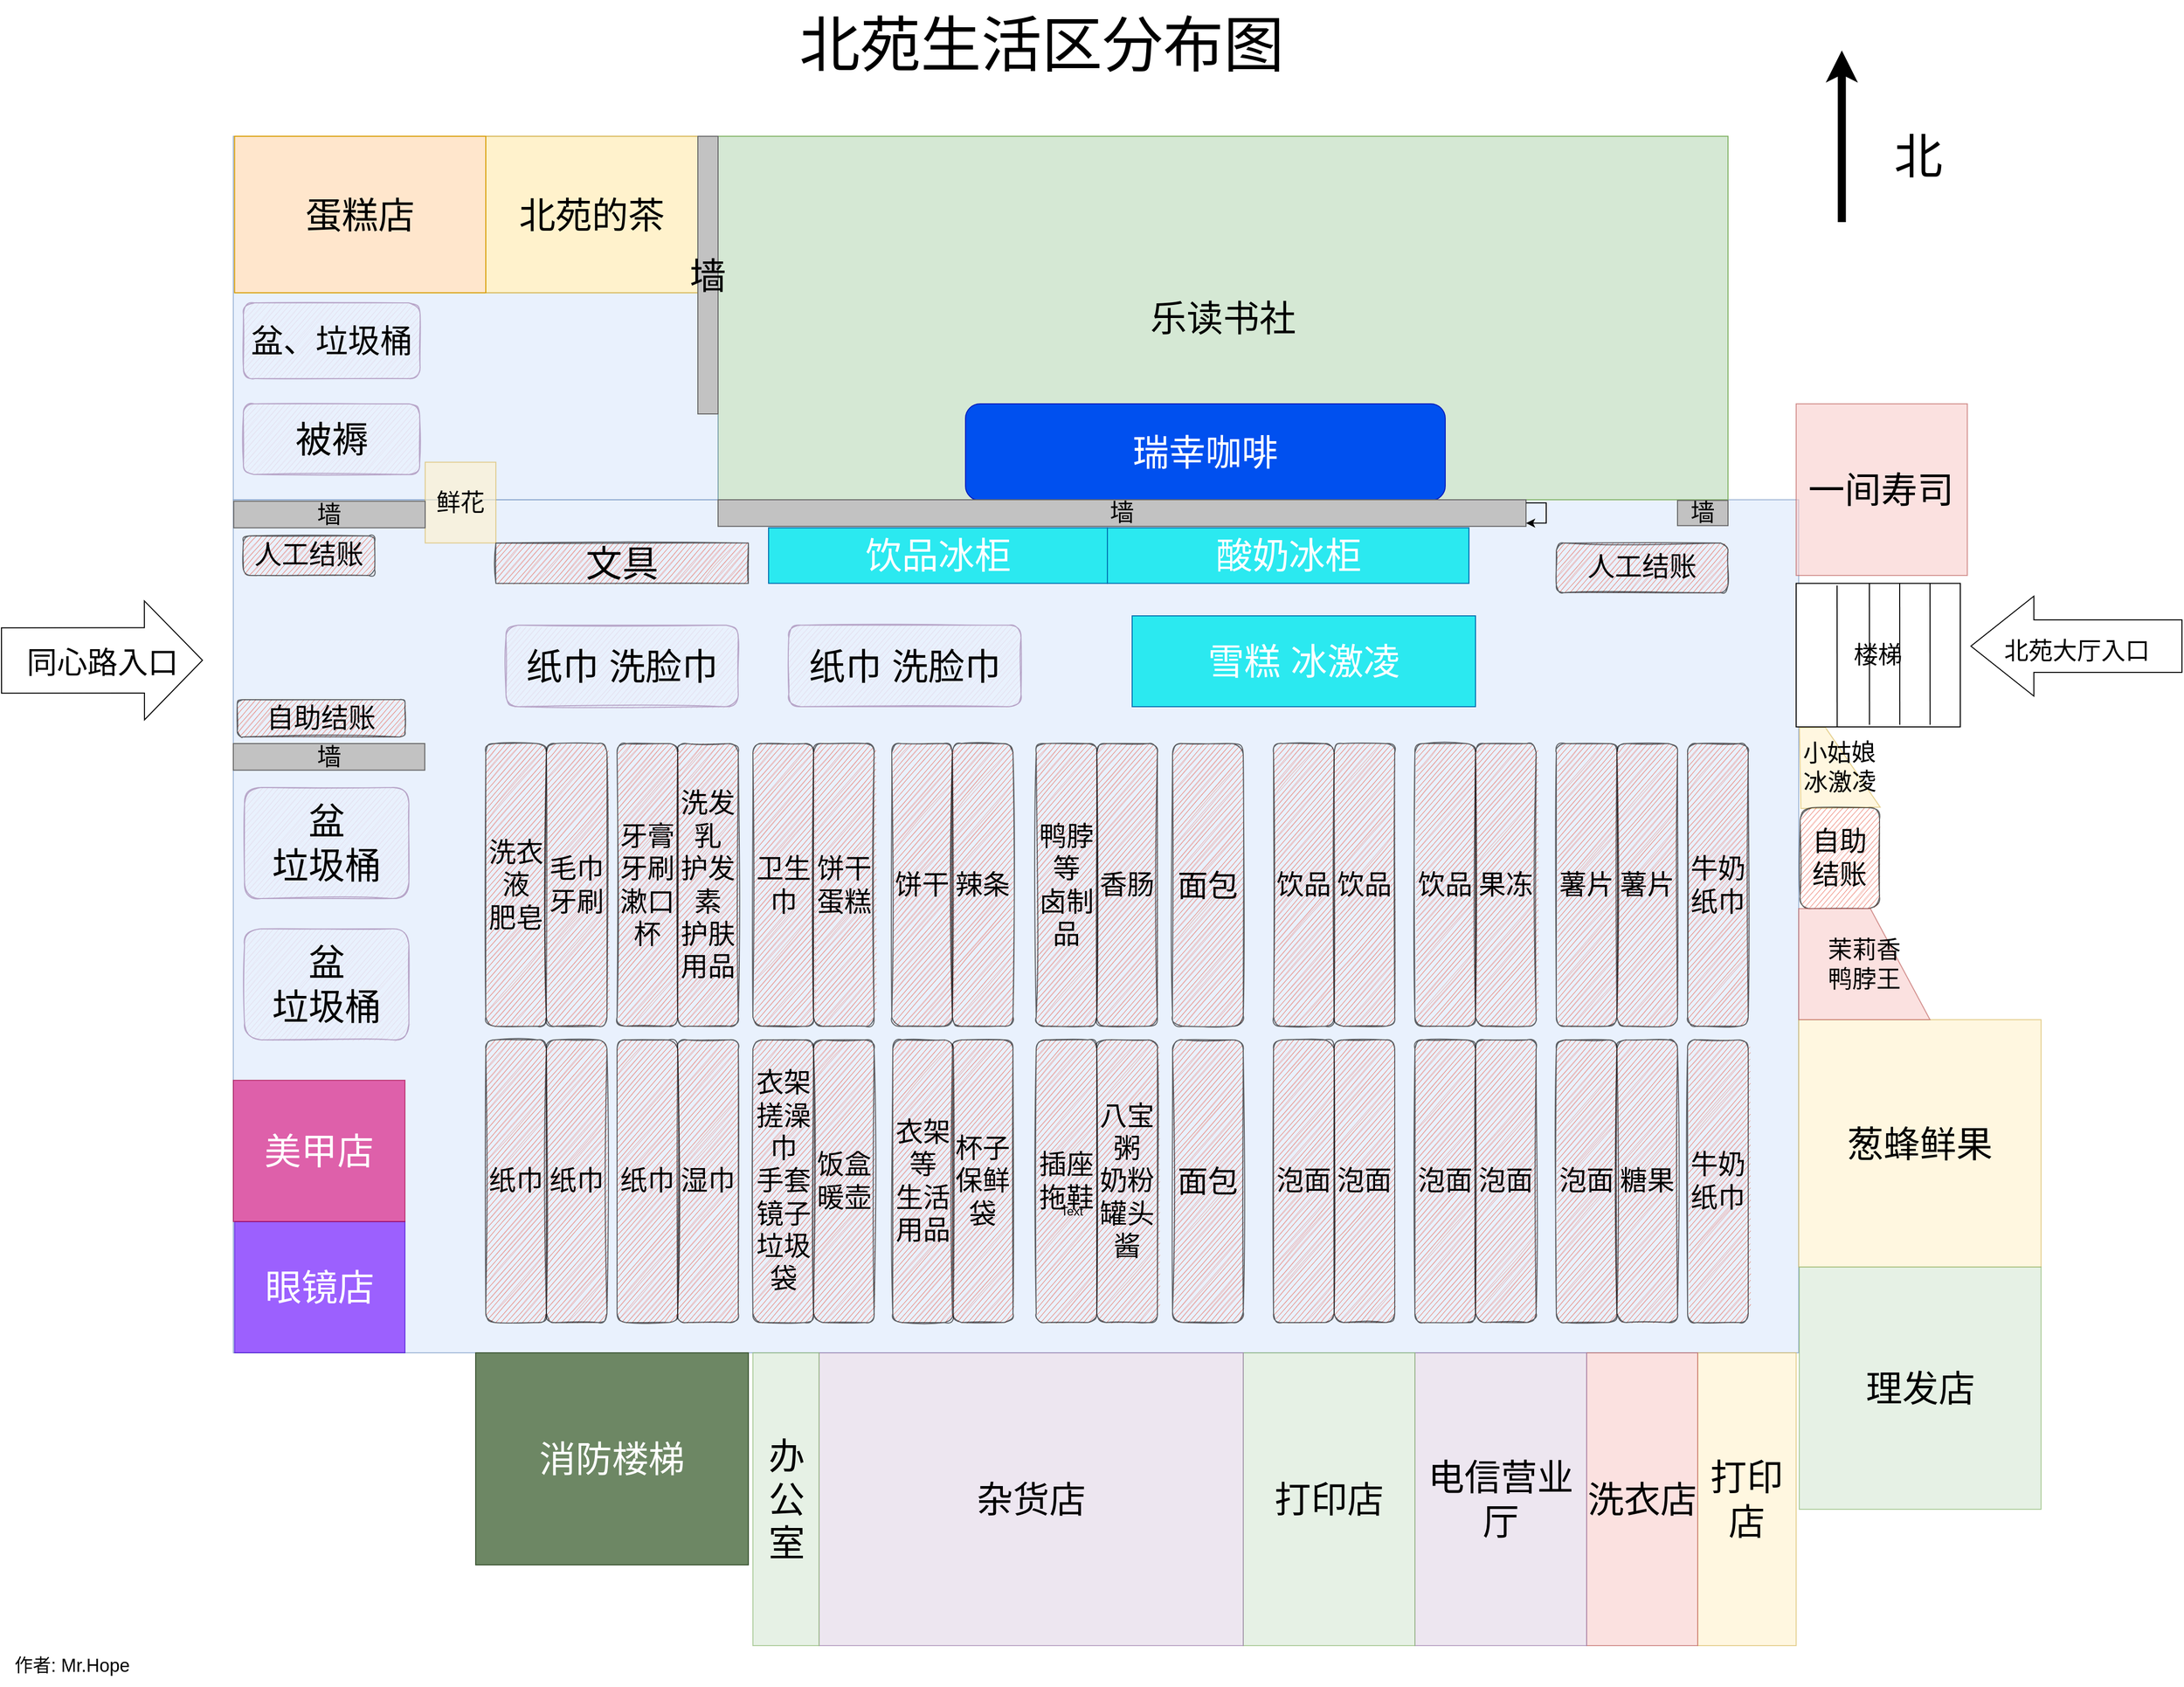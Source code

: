 <mxfile version="20.2.7" type="device"><diagram id="3228e29e-7158-1315-38df-8450db1d8a1d" name="Page-1"><mxGraphModel dx="2687" dy="1520" grid="1" gridSize="10" guides="1" tooltips="1" connect="1" arrows="1" fold="1" page="1" pageScale="1" pageWidth="2250" pageHeight="1700" background="#FFFFFF" math="0" shadow="0"><root><mxCell id="0"/><mxCell id="1" parent="0"/><mxCell id="R6_tbuOiA4LubrBfz1OE-21567" value="" style="rounded=0;whiteSpace=wrap;html=1;fillColor=#dae8fc;strokeColor=#6c8ebf;align=right;opacity=60;fontSize=36;labelPosition=left;verticalLabelPosition=middle;verticalAlign=middle;" parent="1" vertex="1"><mxGeometry x="240" y="515" width="1550" height="845" as="geometry"/></mxCell><mxCell id="R6_tbuOiA4LubrBfz1OE-21570" value="乐读书社" style="rounded=0;whiteSpace=wrap;html=1;shadow=0;glass=0;sketch=0;fillColor=#d5e8d4;strokeColor=#82b366;fontSize=36;" parent="1" vertex="1"><mxGeometry x="720" y="155" width="1000" height="360" as="geometry"/></mxCell><mxCell id="R6_tbuOiA4LubrBfz1OE-21565" value="" style="endArrow=classic;html=1;rounded=0;fontSize=36;strokeWidth=8;" parent="1" edge="1"><mxGeometry width="50" height="50" relative="1" as="geometry"><mxPoint x="1832.7" y="240" as="sourcePoint"/><mxPoint x="1832.7" y="70" as="targetPoint"/></mxGeometry></mxCell><mxCell id="R6_tbuOiA4LubrBfz1OE-21566" value="&lt;font style=&quot;font-size: 48px;&quot;&gt;北&lt;/font&gt;" style="text;html=1;resizable=0;autosize=1;align=center;verticalAlign=middle;points=[];fillColor=none;strokeColor=none;rounded=0;fontSize=36;" parent="1" vertex="1"><mxGeometry x="1872.7" y="140" width="70" height="70" as="geometry"/></mxCell><mxCell id="R6_tbuOiA4LubrBfz1OE-21568" value="瑞幸咖啡" style="rounded=1;whiteSpace=wrap;html=1;fillColor=#0050ef;strokeColor=#001DBC;fontColor=#ffffff;fontSize=36;" parent="1" vertex="1"><mxGeometry x="965" y="420" width="475" height="95.68" as="geometry"/></mxCell><mxCell id="R6_tbuOiA4LubrBfz1OE-21572" value="" style="rounded=0;whiteSpace=wrap;html=1;fillColor=#dae8fc;strokeColor=#6c8ebf;align=center;opacity=60;fontSize=36;" parent="1" vertex="1"><mxGeometry x="240" y="155" width="480" height="360" as="geometry"/></mxCell><mxCell id="R6_tbuOiA4LubrBfz1OE-21571" value="北苑的茶" style="rounded=0;whiteSpace=wrap;html=1;shadow=0;glass=0;sketch=0;fillColor=#fff2cc;strokeColor=#d6b656;fontSize=36;" parent="1" vertex="1"><mxGeometry x="490" y="155" width="210" height="155" as="geometry"/></mxCell><mxCell id="R6_tbuOiA4LubrBfz1OE-21574" value="墙" style="rounded=0;whiteSpace=wrap;html=1;glass=0;shadow=0;sketch=0;fillColor=#C2C2C2;gradientColor=none;strokeColor=#666666;fillStyle=auto;fontSize=24;" parent="1" vertex="1"><mxGeometry x="720" y="515" width="800" height="26.37" as="geometry"/></mxCell><mxCell id="R6_tbuOiA4LubrBfz1OE-21575" value="&lt;font style=&quot;font-size: 24px;&quot;&gt;墙&lt;/font&gt;" style="rounded=0;whiteSpace=wrap;html=1;glass=0;shadow=0;sketch=0;fillColor=#C2C2C2;gradientColor=none;strokeColor=#666666;fontSize=24;" parent="1" vertex="1"><mxGeometry x="1670" y="515.68" width="50" height="25" as="geometry"/></mxCell><mxCell id="R6_tbuOiA4LubrBfz1OE-21578" value="&lt;font style=&quot;font-size: 36px;&quot;&gt;一间寿司&lt;/font&gt;" style="rounded=0;whiteSpace=wrap;html=1;shadow=0;glass=0;sketch=0;fillStyle=auto;fillColor=#f8cecc;opacity=60;strokeColor=#b85450;fontSize=36;" parent="1" vertex="1"><mxGeometry x="1787.47" y="420" width="169.47" height="170" as="geometry"/></mxCell><mxCell id="R6_tbuOiA4LubrBfz1OE-21579" value="打印店" style="rounded=0;whiteSpace=wrap;html=1;shadow=0;glass=0;sketch=0;fillStyle=auto;fillColor=#fff2cc;opacity=60;strokeColor=#d6b656;fontSize=36;" parent="1" vertex="1"><mxGeometry x="1690" y="1360" width="97.47" height="290" as="geometry"/></mxCell><mxCell id="R6_tbuOiA4LubrBfz1OE-21581" value="&lt;font style=&quot;font-size: 36px;&quot;&gt;葱蜂鲜果&lt;/font&gt;" style="rounded=0;whiteSpace=wrap;html=1;shadow=0;glass=0;sketch=0;fillStyle=auto;fontSize=36;fillColor=#fff2cc;opacity=60;strokeColor=#d6b656;" parent="1" vertex="1"><mxGeometry x="1790" y="1030" width="240" height="245" as="geometry"/></mxCell><mxCell id="R6_tbuOiA4LubrBfz1OE-21582" value="理发店" style="rounded=0;whiteSpace=wrap;html=1;shadow=0;glass=0;sketch=0;fillStyle=auto;fontSize=36;fillColor=#d5e8d4;opacity=60;strokeColor=#82b366;" parent="1" vertex="1"><mxGeometry x="1790.53" y="1275" width="239.47" height="240" as="geometry"/></mxCell><mxCell id="R6_tbuOiA4LubrBfz1OE-21584" value="&lt;font style=&quot;font-size: 24px;&quot;&gt;小姑娘&lt;br style=&quot;font-size: 24px;&quot;&gt;冰激凌&lt;/font&gt;" style="shape=manualInput;whiteSpace=wrap;html=1;rounded=0;shadow=0;glass=0;sketch=0;fillStyle=auto;fontSize=24;fillColor=#fff2cc;opacity=60;rotation=-1;strokeColor=#d6b656;direction=south;labelPosition=center;verticalLabelPosition=middle;align=center;verticalAlign=middle;size=53;" parent="1" vertex="1"><mxGeometry x="1791.43" y="740.17" width="78.57" height="80" as="geometry"/></mxCell><mxCell id="R6_tbuOiA4LubrBfz1OE-21586" value="&lt;font style=&quot;font-size: 36px;&quot;&gt;洗衣店&lt;/font&gt;" style="rounded=0;whiteSpace=wrap;html=1;shadow=0;glass=0;sketch=0;fillStyle=auto;fontSize=36;fillColor=#f8cecc;strokeColor=#b85450;opacity=60;" parent="1" vertex="1"><mxGeometry x="1580" y="1360" width="110" height="290" as="geometry"/></mxCell><mxCell id="R6_tbuOiA4LubrBfz1OE-21587" value="电信营业厅" style="rounded=0;whiteSpace=wrap;html=1;shadow=0;glass=0;sketch=0;fillStyle=auto;fontSize=36;fillColor=#e1d5e7;opacity=60;strokeColor=#9673a6;" parent="1" vertex="1"><mxGeometry x="1410" y="1360" width="170" height="290" as="geometry"/></mxCell><mxCell id="R6_tbuOiA4LubrBfz1OE-21588" value="打印店" style="rounded=0;whiteSpace=wrap;html=1;shadow=0;glass=0;sketch=0;fillStyle=auto;fontSize=36;fillColor=#d5e8d4;opacity=60;strokeColor=#82b366;" parent="1" vertex="1"><mxGeometry x="1240" y="1360" width="170" height="290" as="geometry"/></mxCell><mxCell id="R6_tbuOiA4LubrBfz1OE-21589" value="眼镜店" style="rounded=0;whiteSpace=wrap;html=1;shadow=0;glass=0;sketch=0;fillStyle=auto;fontSize=36;fillColor=#6a00ff;opacity=60;fontColor=#ffffff;strokeColor=#3700CC;" parent="1" vertex="1"><mxGeometry x="241.25" y="1230" width="168.75" height="130" as="geometry"/></mxCell><mxCell id="R6_tbuOiA4LubrBfz1OE-21590" value="杂货店" style="rounded=0;whiteSpace=wrap;html=1;shadow=0;glass=0;sketch=0;fillStyle=auto;fontSize=36;fillColor=#e1d5e7;opacity=60;strokeColor=#9673a6;" parent="1" vertex="1"><mxGeometry x="820" y="1360" width="420" height="290" as="geometry"/></mxCell><mxCell id="R6_tbuOiA4LubrBfz1OE-21591" value="美甲店" style="rounded=0;whiteSpace=wrap;html=1;shadow=0;glass=0;sketch=0;fillStyle=auto;fontSize=36;fillColor=#d80073;opacity=60;fontColor=#ffffff;strokeColor=#A50040;" parent="1" vertex="1"><mxGeometry x="240" y="1090" width="170" height="140" as="geometry"/></mxCell><mxCell id="R6_tbuOiA4LubrBfz1OE-21592" value="鲜花" style="rounded=0;whiteSpace=wrap;html=1;shadow=0;glass=0;sketch=0;fillStyle=auto;fontSize=24;fillColor=#fff2cc;opacity=60;strokeColor=#d6b656;" parent="1" vertex="1"><mxGeometry x="430" y="477.82" width="70" height="80" as="geometry"/></mxCell><mxCell id="R6_tbuOiA4LubrBfz1OE-21593" value="&lt;font style=&quot;font-size: 24px;&quot;&gt;北苑大厅入口&lt;/font&gt;" style="shape=flexArrow;endArrow=classic;html=1;rounded=0;fontSize=36;width=52;endSize=20.447;endWidth=46;" parent="1" edge="1"><mxGeometry width="50" height="50" relative="1" as="geometry"><mxPoint x="2170" y="660" as="sourcePoint"/><mxPoint x="1960" y="660" as="targetPoint"/></mxGeometry></mxCell><mxCell id="R6_tbuOiA4LubrBfz1OE-21595" value="&lt;font style=&quot;font-size: 30px;&quot;&gt;同心路入口&lt;/font&gt;" style="shape=flexArrow;endArrow=classic;html=1;rounded=0;fontSize=36;width=64.762;endSize=18.838;endWidth=52.063;" parent="1" edge="1"><mxGeometry width="50" height="50" relative="1" as="geometry"><mxPoint x="10" y="674.29" as="sourcePoint"/><mxPoint x="210" y="674" as="targetPoint"/></mxGeometry></mxCell><mxCell id="R6_tbuOiA4LubrBfz1OE-21600" value="文具" style="rounded=0;whiteSpace=wrap;html=1;shadow=0;glass=0;sketch=1;fillStyle=auto;fontSize=36;fontColor=none;fillColor=#E85642;gradientColor=none;opacity=60;" parent="1" vertex="1"><mxGeometry x="500" y="557.82" width="250" height="40" as="geometry"/></mxCell><mxCell id="R6_tbuOiA4LubrBfz1OE-21601" value="牛奶&lt;br style=&quot;font-size: 27px;&quot;&gt;纸巾" style="rounded=1;whiteSpace=wrap;html=1;shadow=0;glass=0;sketch=1;fillStyle=auto;fontSize=27;fontColor=none;fillColor=#E85642;gradientColor=none;opacity=60;" parent="1" vertex="1"><mxGeometry x="1680" y="1050" width="60" height="280" as="geometry"/></mxCell><mxCell id="R6_tbuOiA4LubrBfz1OE-21602" value="饮品冰柜" style="rounded=0;whiteSpace=wrap;html=1;shadow=0;glass=0;sketch=0;fillStyle=auto;fontSize=36;fontColor=#ffffff;fillColor=#2BE9F0;strokeColor=#006EAF;" parent="1" vertex="1"><mxGeometry x="770" y="542.82" width="335.5" height="55" as="geometry"/></mxCell><mxCell id="R6_tbuOiA4LubrBfz1OE-21603" value="酸奶冰柜" style="rounded=0;whiteSpace=wrap;html=1;shadow=0;glass=0;sketch=0;fillStyle=auto;fontSize=36;fontColor=#ffffff;fillColor=#2BE9F0;strokeColor=#006EAF;" parent="1" vertex="1"><mxGeometry x="1105.5" y="542.82" width="358" height="55" as="geometry"/></mxCell><mxCell id="R6_tbuOiA4LubrBfz1OE-21604" value="消防楼梯" style="rounded=0;whiteSpace=wrap;html=1;shadow=0;glass=0;sketch=0;fillStyle=auto;fontSize=36;fontColor=#ffffff;fillColor=#6d8764;strokeColor=#3A5431;" parent="1" vertex="1"><mxGeometry x="480" y="1360" width="270" height="210" as="geometry"/></mxCell><mxCell id="R6_tbuOiA4LubrBfz1OE-21612" value="自助结账" style="rounded=1;whiteSpace=wrap;html=1;shadow=0;glass=0;sketch=1;fillStyle=auto;fontSize=27;fontColor=none;fillColor=#E85642;gradientColor=none;opacity=60;" parent="1" vertex="1"><mxGeometry x="1791.43" y="820" width="78.57" height="100" as="geometry"/></mxCell><mxCell id="R6_tbuOiA4LubrBfz1OE-21627" value="盆、垃圾桶" style="rounded=1;whiteSpace=wrap;html=1;shadow=0;glass=0;sketch=1;fillStyle=auto;fontSize=32;fillColor=#e1d5e7;opacity=60;strokeColor=#9673a6;" parent="1" vertex="1"><mxGeometry x="250" y="320" width="175" height="75" as="geometry"/></mxCell><mxCell id="R6_tbuOiA4LubrBfz1OE-21628" value="墙" style="rounded=0;whiteSpace=wrap;html=1;glass=0;shadow=0;sketch=0;fillColor=#C2C2C2;gradientColor=none;strokeColor=#666666;fillStyle=auto;fontSize=36;" parent="1" vertex="1"><mxGeometry x="700" y="155" width="20" height="275" as="geometry"/></mxCell><mxCell id="R6_tbuOiA4LubrBfz1OE-21634" value="盆&lt;br style=&quot;font-size: 36px;&quot;&gt;垃圾桶" style="rounded=1;whiteSpace=wrap;html=1;shadow=0;glass=0;sketch=1;fillStyle=auto;fontSize=36;fillColor=#e1d5e7;opacity=60;strokeColor=#9673a6;" parent="1" vertex="1"><mxGeometry x="251.13" y="800" width="162.75" height="110" as="geometry"/></mxCell><mxCell id="YbemHmgVhAmF9NjTrUaJ-2" value="被褥" style="rounded=1;whiteSpace=wrap;html=1;shadow=0;glass=0;sketch=1;fillStyle=auto;fontSize=36;fillColor=#e1d5e7;opacity=60;strokeColor=#9673a6;" parent="1" vertex="1"><mxGeometry x="250" y="420" width="174.5" height="70" as="geometry"/></mxCell><mxCell id="YbemHmgVhAmF9NjTrUaJ-4" value="&lt;font style=&quot;font-size: 24px;&quot;&gt;茉莉香&lt;br style=&quot;font-size: 24px;&quot;&gt;鸭脖王&lt;/font&gt;" style="shape=manualInput;whiteSpace=wrap;html=1;rounded=0;shadow=0;glass=0;sketch=0;fillStyle=auto;fontSize=24;fillColor=#f8cecc;opacity=60;rotation=0;strokeColor=#b85450;direction=south;labelPosition=center;verticalLabelPosition=middle;align=center;verticalAlign=middle;size=59;" parent="1" vertex="1"><mxGeometry x="1790" y="920" width="130" height="110" as="geometry"/></mxCell><mxCell id="YbemHmgVhAmF9NjTrUaJ-46" value="面包" style="rounded=1;whiteSpace=wrap;html=1;shadow=0;glass=0;sketch=1;fillStyle=auto;fontSize=30;fontColor=none;fillColor=#E85642;gradientColor=none;opacity=60;" parent="1" vertex="1"><mxGeometry x="1170" y="1050" width="70" height="280" as="geometry"/></mxCell><mxCell id="YbemHmgVhAmF9NjTrUaJ-62" value="饭盒&lt;br style=&quot;font-size: 27px;&quot;&gt;暖壶" style="rounded=1;whiteSpace=wrap;html=1;shadow=0;glass=0;sketch=1;fillStyle=auto;fontSize=27;fontColor=none;fillColor=#E85642;gradientColor=none;opacity=60;" parent="1" vertex="1"><mxGeometry x="814.5" y="1050" width="60" height="280" as="geometry"/></mxCell><mxCell id="YbemHmgVhAmF9NjTrUaJ-63" value="衣架&lt;br style=&quot;font-size: 27px;&quot;&gt;搓澡巾&lt;br style=&quot;font-size: 27px;&quot;&gt;手套&lt;br style=&quot;font-size: 27px;&quot;&gt;镜子&lt;br style=&quot;font-size: 27px;&quot;&gt;垃圾袋" style="rounded=1;whiteSpace=wrap;html=1;shadow=0;glass=0;sketch=1;fillStyle=auto;fontSize=27;fontColor=none;fillColor=#E85642;gradientColor=none;opacity=60;" parent="1" vertex="1"><mxGeometry x="754.5" y="1050" width="60" height="280" as="geometry"/></mxCell><mxCell id="YbemHmgVhAmF9NjTrUaJ-64" value="杯子&lt;br style=&quot;font-size: 27px;&quot;&gt;保鲜袋" style="rounded=1;whiteSpace=wrap;html=1;shadow=0;glass=0;sketch=1;fillStyle=auto;fontSize=27;fontColor=none;fillColor=#E85642;gradientColor=none;opacity=60;" parent="1" vertex="1"><mxGeometry x="952" y="1050" width="60" height="280" as="geometry"/></mxCell><mxCell id="YbemHmgVhAmF9NjTrUaJ-72" value="糖果" style="rounded=1;whiteSpace=wrap;html=1;shadow=0;glass=0;sketch=1;fillStyle=auto;fontSize=27;fontColor=none;fillColor=#E85642;gradientColor=none;opacity=60;" parent="1" vertex="1"><mxGeometry x="1610" y="1050" width="60" height="280" as="geometry"/></mxCell><mxCell id="YbemHmgVhAmF9NjTrUaJ-73" value="泡面" style="rounded=1;whiteSpace=wrap;html=1;shadow=0;glass=0;sketch=1;fillStyle=auto;fontSize=27;fontColor=none;fillColor=#E85642;gradientColor=none;opacity=60;" parent="1" vertex="1"><mxGeometry x="1550" y="1050" width="60" height="280" as="geometry"/></mxCell><mxCell id="YbemHmgVhAmF9NjTrUaJ-74" value="泡面" style="rounded=1;whiteSpace=wrap;html=1;shadow=0;glass=0;sketch=1;fillStyle=auto;fontSize=27;fontColor=none;fillColor=#E85642;gradientColor=none;opacity=60;" parent="1" vertex="1"><mxGeometry x="1470" y="1050" width="60" height="280" as="geometry"/></mxCell><mxCell id="YbemHmgVhAmF9NjTrUaJ-75" value="泡面" style="rounded=1;whiteSpace=wrap;html=1;shadow=0;glass=0;sketch=1;fillStyle=auto;fontSize=27;fontColor=none;fillColor=#E85642;gradientColor=none;opacity=60;" parent="1" vertex="1"><mxGeometry x="1410" y="1050" width="60" height="280" as="geometry"/></mxCell><mxCell id="YbemHmgVhAmF9NjTrUaJ-76" value="泡面" style="rounded=1;whiteSpace=wrap;html=1;shadow=0;glass=0;sketch=1;fillStyle=auto;fontSize=27;fontColor=none;fillColor=#E85642;gradientColor=none;opacity=60;" parent="1" vertex="1"><mxGeometry x="1330" y="1050" width="60" height="280" as="geometry"/></mxCell><mxCell id="YbemHmgVhAmF9NjTrUaJ-77" value="泡面" style="rounded=1;whiteSpace=wrap;html=1;shadow=0;glass=0;sketch=1;fillStyle=auto;fontSize=27;fontColor=none;fillColor=#E85642;gradientColor=none;opacity=60;" parent="1" vertex="1"><mxGeometry x="1270" y="1050" width="60" height="280" as="geometry"/></mxCell><mxCell id="YbemHmgVhAmF9NjTrUaJ-78" value="八宝粥&lt;br&gt;奶粉&lt;br&gt;罐头&lt;br&gt;酱" style="rounded=1;whiteSpace=wrap;html=1;shadow=0;glass=0;sketch=1;fillStyle=auto;fontSize=27;fontColor=none;fillColor=#E85642;gradientColor=none;opacity=60;" parent="1" vertex="1"><mxGeometry x="1095" y="1050" width="60" height="280" as="geometry"/></mxCell><mxCell id="YbemHmgVhAmF9NjTrUaJ-80" value="&lt;font style=&quot;font-size: 27px;&quot;&gt;插座&lt;br style=&quot;&quot;&gt;拖鞋&lt;/font&gt;" style="rounded=1;whiteSpace=wrap;html=1;shadow=0;glass=0;sketch=1;fillStyle=auto;fontSize=27;fontColor=none;fillColor=#E85642;gradientColor=none;opacity=60;" parent="1" vertex="1"><mxGeometry x="1035" y="1050" width="60" height="280" as="geometry"/></mxCell><mxCell id="YbemHmgVhAmF9NjTrUaJ-81" value="衣架等&lt;br&gt;生活用品" style="rounded=1;whiteSpace=wrap;html=1;shadow=0;glass=0;sketch=1;fillStyle=auto;fontSize=27;fontColor=none;fillColor=#E85642;gradientColor=none;opacity=60;" parent="1" vertex="1"><mxGeometry x="893" y="1050" width="60" height="280" as="geometry"/></mxCell><mxCell id="YbemHmgVhAmF9NjTrUaJ-82" value="湿巾" style="rounded=1;whiteSpace=wrap;html=1;shadow=0;glass=0;sketch=1;fillStyle=auto;fontSize=27;fontColor=none;fillColor=#E85642;gradientColor=none;opacity=60;" parent="1" vertex="1"><mxGeometry x="680" y="1050" width="60" height="280" as="geometry"/></mxCell><mxCell id="YbemHmgVhAmF9NjTrUaJ-83" value="纸巾" style="rounded=1;whiteSpace=wrap;html=1;shadow=0;glass=0;sketch=1;fillStyle=auto;fontSize=27;fontColor=none;fillColor=#E85642;gradientColor=none;opacity=60;" parent="1" vertex="1"><mxGeometry x="620" y="1050" width="60" height="280" as="geometry"/></mxCell><mxCell id="YbemHmgVhAmF9NjTrUaJ-84" value="纸巾" style="rounded=1;whiteSpace=wrap;html=1;shadow=0;glass=0;sketch=1;fillStyle=auto;fontSize=27;fontColor=none;fillColor=#E85642;gradientColor=none;opacity=60;" parent="1" vertex="1"><mxGeometry x="550" y="1050" width="60" height="280" as="geometry"/></mxCell><mxCell id="YbemHmgVhAmF9NjTrUaJ-85" value="纸巾" style="rounded=1;whiteSpace=wrap;html=1;shadow=0;glass=0;sketch=1;fillStyle=auto;fontSize=27;fontColor=none;fillColor=#E85642;gradientColor=none;opacity=60;" parent="1" vertex="1"><mxGeometry x="490" y="1050" width="60" height="280" as="geometry"/></mxCell><mxCell id="YbemHmgVhAmF9NjTrUaJ-86" value="薯片" style="rounded=1;whiteSpace=wrap;html=1;shadow=0;glass=0;sketch=1;fillStyle=auto;fontSize=27;fontColor=none;fillColor=#E85642;gradientColor=none;opacity=60;" parent="1" vertex="1"><mxGeometry x="1610" y="756.5" width="60" height="280" as="geometry"/></mxCell><mxCell id="YbemHmgVhAmF9NjTrUaJ-87" value="薯片" style="rounded=1;whiteSpace=wrap;html=1;shadow=0;glass=0;sketch=1;fillStyle=auto;fontSize=27;fontColor=none;fillColor=#E85642;gradientColor=none;opacity=60;" parent="1" vertex="1"><mxGeometry x="1550" y="756.5" width="60" height="280" as="geometry"/></mxCell><mxCell id="YbemHmgVhAmF9NjTrUaJ-88" value="果冻" style="rounded=1;whiteSpace=wrap;html=1;shadow=0;glass=0;sketch=1;fillStyle=auto;fontSize=27;fontColor=none;fillColor=#E85642;gradientColor=none;opacity=60;" parent="1" vertex="1"><mxGeometry x="1470" y="756.5" width="60" height="280" as="geometry"/></mxCell><mxCell id="YbemHmgVhAmF9NjTrUaJ-89" value="饮品" style="rounded=1;whiteSpace=wrap;html=1;shadow=0;glass=0;sketch=1;fillStyle=auto;fontSize=27;fontColor=none;fillColor=#E85642;gradientColor=none;opacity=60;" parent="1" vertex="1"><mxGeometry x="1410" y="756.5" width="60" height="280" as="geometry"/></mxCell><mxCell id="YbemHmgVhAmF9NjTrUaJ-90" value="饮品" style="rounded=1;whiteSpace=wrap;html=1;shadow=0;glass=0;sketch=1;fillStyle=auto;fontSize=27;fontColor=none;fillColor=#E85642;gradientColor=none;opacity=60;" parent="1" vertex="1"><mxGeometry x="1330" y="756.5" width="60" height="280" as="geometry"/></mxCell><mxCell id="YbemHmgVhAmF9NjTrUaJ-91" value="饮品" style="rounded=1;whiteSpace=wrap;html=1;shadow=0;glass=0;sketch=1;fillStyle=auto;fontSize=27;fontColor=none;fillColor=#E85642;gradientColor=none;opacity=60;" parent="1" vertex="1"><mxGeometry x="1270" y="756.5" width="60" height="280" as="geometry"/></mxCell><mxCell id="YbemHmgVhAmF9NjTrUaJ-92" value="面包" style="rounded=1;whiteSpace=wrap;html=1;shadow=0;glass=0;sketch=1;fillStyle=auto;fontSize=30;fontColor=none;fillColor=#E85642;gradientColor=none;opacity=60;" parent="1" vertex="1"><mxGeometry x="1170" y="756.5" width="70" height="280" as="geometry"/></mxCell><mxCell id="YbemHmgVhAmF9NjTrUaJ-93" value="香肠" style="rounded=1;whiteSpace=wrap;html=1;shadow=0;glass=0;sketch=1;fillStyle=auto;fontSize=27;fontColor=none;fillColor=#E85642;gradientColor=none;opacity=60;" parent="1" vertex="1"><mxGeometry x="1095" y="756.5" width="60" height="280" as="geometry"/></mxCell><mxCell id="YbemHmgVhAmF9NjTrUaJ-94" value="鸭脖等&lt;br&gt;卤制品" style="rounded=1;whiteSpace=wrap;html=1;shadow=0;glass=0;sketch=1;fillStyle=auto;fontSize=27;fontColor=none;fillColor=#E85642;gradientColor=none;opacity=60;" parent="1" vertex="1"><mxGeometry x="1035" y="756.5" width="60" height="280" as="geometry"/></mxCell><mxCell id="YbemHmgVhAmF9NjTrUaJ-95" value="辣条" style="rounded=1;whiteSpace=wrap;html=1;shadow=0;glass=0;sketch=1;fillStyle=auto;fontSize=27;fontColor=none;fillColor=#E85642;gradientColor=none;opacity=60;" parent="1" vertex="1"><mxGeometry x="952" y="756.5" width="60" height="280" as="geometry"/></mxCell><mxCell id="YbemHmgVhAmF9NjTrUaJ-96" value="饼干" style="rounded=1;whiteSpace=wrap;html=1;shadow=0;glass=0;sketch=1;fillStyle=auto;fontSize=27;fontColor=none;fillColor=#E85642;gradientColor=none;opacity=60;" parent="1" vertex="1"><mxGeometry x="892" y="756.5" width="60" height="280" as="geometry"/></mxCell><mxCell id="YbemHmgVhAmF9NjTrUaJ-97" value="饼干&lt;br&gt;蛋糕" style="rounded=1;whiteSpace=wrap;html=1;shadow=0;glass=0;sketch=1;fillStyle=auto;fontSize=27;fontColor=none;fillColor=#E85642;gradientColor=none;opacity=60;" parent="1" vertex="1"><mxGeometry x="814.5" y="756.5" width="60" height="280" as="geometry"/></mxCell><mxCell id="YbemHmgVhAmF9NjTrUaJ-98" value="卫生巾" style="rounded=1;whiteSpace=wrap;html=1;shadow=0;glass=0;sketch=1;fillStyle=auto;fontSize=27;fontColor=none;fillColor=#E85642;gradientColor=none;opacity=60;" parent="1" vertex="1"><mxGeometry x="754.5" y="756.5" width="60" height="280" as="geometry"/></mxCell><mxCell id="YbemHmgVhAmF9NjTrUaJ-99" value="洗发乳&lt;br&gt;护发素&lt;br&gt;护肤用品" style="rounded=1;whiteSpace=wrap;html=1;shadow=0;glass=0;sketch=1;fillStyle=auto;fontSize=27;fontColor=none;fillColor=#E85642;gradientColor=none;opacity=60;" parent="1" vertex="1"><mxGeometry x="680" y="756.5" width="60" height="280" as="geometry"/></mxCell><mxCell id="YbemHmgVhAmF9NjTrUaJ-100" value="牙膏&lt;br&gt;牙刷&lt;br&gt;漱口杯" style="rounded=1;whiteSpace=wrap;html=1;shadow=0;glass=0;sketch=1;fillStyle=auto;fontSize=27;fontColor=none;fillColor=#E85642;gradientColor=none;opacity=60;" parent="1" vertex="1"><mxGeometry x="620" y="756.5" width="60" height="280" as="geometry"/></mxCell><mxCell id="YbemHmgVhAmF9NjTrUaJ-101" value="毛巾&lt;br&gt;牙刷" style="rounded=1;whiteSpace=wrap;html=1;shadow=0;glass=0;sketch=1;fillStyle=auto;fontSize=27;fontColor=none;fillColor=#E85642;gradientColor=none;opacity=60;" parent="1" vertex="1"><mxGeometry x="550" y="756.5" width="60" height="280" as="geometry"/></mxCell><mxCell id="YbemHmgVhAmF9NjTrUaJ-102" value="洗衣液&lt;br&gt;肥皂" style="rounded=1;whiteSpace=wrap;html=1;shadow=0;glass=0;sketch=1;fillStyle=auto;fontSize=27;fontColor=none;fillColor=#E85642;gradientColor=none;opacity=60;" parent="1" vertex="1"><mxGeometry x="490" y="756.5" width="60" height="280" as="geometry"/></mxCell><mxCell id="YbemHmgVhAmF9NjTrUaJ-103" value="自助结账" style="rounded=1;whiteSpace=wrap;html=1;shadow=0;glass=0;sketch=1;fillStyle=auto;fontSize=27;fontColor=none;fillColor=#E85642;gradientColor=none;opacity=60;" parent="1" vertex="1"><mxGeometry x="243.88" y="713" width="166.12" height="37" as="geometry"/></mxCell><mxCell id="YbemHmgVhAmF9NjTrUaJ-104" value="人工结账" style="rounded=1;whiteSpace=wrap;html=1;shadow=0;glass=0;sketch=1;fillStyle=auto;fontSize=27;fontColor=none;fillColor=#E85642;gradientColor=none;opacity=60;" parent="1" vertex="1"><mxGeometry x="250" y="550.74" width="130" height="39.26" as="geometry"/></mxCell><mxCell id="YbemHmgVhAmF9NjTrUaJ-106" value="雪糕 冰激凌" style="rounded=0;whiteSpace=wrap;html=1;shadow=0;glass=0;sketch=0;fillStyle=auto;fontSize=36;fontColor=#ffffff;fillColor=#2BE9F0;strokeColor=#006EAF;" parent="1" vertex="1"><mxGeometry x="1130" y="630" width="340" height="90" as="geometry"/></mxCell><mxCell id="YbemHmgVhAmF9NjTrUaJ-107" value="人工结账" style="rounded=1;whiteSpace=wrap;html=1;shadow=0;glass=0;sketch=1;fillStyle=auto;fontSize=27;fontColor=none;fillColor=#E85642;gradientColor=none;opacity=60;" parent="1" vertex="1"><mxGeometry x="1550" y="557.82" width="170" height="49.26" as="geometry"/></mxCell><mxCell id="YbemHmgVhAmF9NjTrUaJ-111" value="&lt;font style=&quot;font-size: 60px;&quot;&gt;北苑生活区分布图&lt;/font&gt;" style="text;html=1;resizable=0;autosize=1;align=center;verticalAlign=middle;points=[];fillColor=none;strokeColor=none;rounded=0;fontSize=36;" parent="1" vertex="1"><mxGeometry x="790" y="20" width="500" height="90" as="geometry"/></mxCell><mxCell id="xjmqVt3X7ruV0F9-SoPd-1" value="办公室" style="rounded=0;whiteSpace=wrap;html=1;shadow=0;glass=0;sketch=0;fillStyle=auto;fontSize=36;fillColor=#d5e8d4;opacity=60;strokeColor=#82b366;" parent="1" vertex="1"><mxGeometry x="754.5" y="1360" width="65.5" height="290" as="geometry"/></mxCell><mxCell id="xjmqVt3X7ruV0F9-SoPd-3" value="Text" style="text;html=1;resizable=0;autosize=1;align=center;verticalAlign=middle;points=[];fillColor=none;strokeColor=none;rounded=0;" parent="1" vertex="1"><mxGeometry x="1050" y="1210" width="40" height="20" as="geometry"/></mxCell><mxCell id="xjmqVt3X7ruV0F9-SoPd-4" value="作者: Mr.Hope" style="text;html=1;resizable=0;autosize=1;align=center;verticalAlign=middle;points=[];fillColor=none;strokeColor=none;rounded=0;fontSize=18;" parent="1" vertex="1"><mxGeometry x="10" y="1650" width="140" height="40" as="geometry"/></mxCell><mxCell id="xjmqVt3X7ruV0F9-SoPd-6" value="牛奶&lt;br style=&quot;font-size: 27px;&quot;&gt;纸巾" style="rounded=1;whiteSpace=wrap;html=1;shadow=0;glass=0;sketch=1;fillStyle=auto;fontSize=27;fontColor=none;fillColor=#E85642;gradientColor=none;opacity=60;" parent="1" vertex="1"><mxGeometry x="1680" y="756.5" width="60" height="280" as="geometry"/></mxCell><mxCell id="xjmqVt3X7ruV0F9-SoPd-8" style="edgeStyle=orthogonalEdgeStyle;rounded=0;orthogonalLoop=1;jettySize=auto;html=1;fontSize=24;" parent="1" source="R6_tbuOiA4LubrBfz1OE-21574" target="R6_tbuOiA4LubrBfz1OE-21574" edge="1"><mxGeometry relative="1" as="geometry"/></mxCell><mxCell id="xjmqVt3X7ruV0F9-SoPd-9" value="纸巾 洗脸巾" style="rounded=1;whiteSpace=wrap;html=1;shadow=0;glass=0;sketch=1;fillStyle=auto;fontSize=36;fillColor=#e1d5e7;opacity=60;strokeColor=#9673a6;" parent="1" vertex="1"><mxGeometry x="510" y="639.26" width="230" height="80.74" as="geometry"/></mxCell><mxCell id="xjmqVt3X7ruV0F9-SoPd-10" value="纸巾 洗脸巾" style="rounded=1;whiteSpace=wrap;html=1;shadow=0;glass=0;sketch=1;fillStyle=auto;fontSize=36;fillColor=#e1d5e7;opacity=60;strokeColor=#9673a6;" parent="1" vertex="1"><mxGeometry x="790" y="639.26" width="230" height="80.74" as="geometry"/></mxCell><mxCell id="xjmqVt3X7ruV0F9-SoPd-12" value="楼梯" style="rounded=0;whiteSpace=wrap;html=1;fontSize=24;shadow=0;glass=0;fillStyle=auto;gradientColor=none;fillColor=default;" parent="1" vertex="1"><mxGeometry x="1787.47" y="597.82" width="162.53" height="142.18" as="geometry"/></mxCell><mxCell id="xjmqVt3X7ruV0F9-SoPd-14" value="" style="endArrow=none;html=1;rounded=0;fontSize=24;exitX=0.25;exitY=1;exitDx=0;exitDy=0;" parent="1" source="xjmqVt3X7ruV0F9-SoPd-12" edge="1"><mxGeometry width="50" height="50" relative="1" as="geometry"><mxPoint x="1420" y="770" as="sourcePoint"/><mxPoint x="1828" y="600" as="targetPoint"/></mxGeometry></mxCell><mxCell id="xjmqVt3X7ruV0F9-SoPd-16" value="" style="endArrow=none;html=1;rounded=0;fontSize=24;exitX=0.25;exitY=1;exitDx=0;exitDy=0;" parent="1" edge="1"><mxGeometry width="50" height="50" relative="1" as="geometry"><mxPoint x="1860.102" y="737.82" as="sourcePoint"/><mxPoint x="1860" y="597.82" as="targetPoint"/></mxGeometry></mxCell><mxCell id="xjmqVt3X7ruV0F9-SoPd-17" value="" style="endArrow=none;html=1;rounded=0;fontSize=24;exitX=0.25;exitY=1;exitDx=0;exitDy=0;" parent="1" edge="1"><mxGeometry width="50" height="50" relative="1" as="geometry"><mxPoint x="1890.102" y="737.82" as="sourcePoint"/><mxPoint x="1890" y="597.82" as="targetPoint"/></mxGeometry></mxCell><mxCell id="xjmqVt3X7ruV0F9-SoPd-18" value="" style="endArrow=none;html=1;rounded=0;fontSize=24;exitX=0.25;exitY=1;exitDx=0;exitDy=0;" parent="1" edge="1"><mxGeometry width="50" height="50" relative="1" as="geometry"><mxPoint x="1920.102" y="737.82" as="sourcePoint"/><mxPoint x="1920" y="597.82" as="targetPoint"/></mxGeometry></mxCell><mxCell id="qVWmPh6hgpJYSadUTfBa-2" value="蛋糕店" style="rounded=0;whiteSpace=wrap;html=1;shadow=0;glass=0;sketch=0;fillColor=#ffe6cc;strokeColor=#d79b00;fontSize=36;" vertex="1" parent="1"><mxGeometry x="241.25" y="155" width="248.75" height="155" as="geometry"/></mxCell><mxCell id="qVWmPh6hgpJYSadUTfBa-3" value="墙" style="rounded=0;whiteSpace=wrap;html=1;glass=0;shadow=0;sketch=0;fillColor=#C2C2C2;gradientColor=none;strokeColor=#666666;fillStyle=auto;fontSize=24;" vertex="1" parent="1"><mxGeometry x="240.38" y="516.45" width="189.62" height="26.37" as="geometry"/></mxCell><mxCell id="qVWmPh6hgpJYSadUTfBa-4" value="盆&lt;br style=&quot;font-size: 36px;&quot;&gt;垃圾桶" style="rounded=1;whiteSpace=wrap;html=1;shadow=0;glass=0;sketch=1;fillStyle=auto;fontSize=36;fillColor=#e1d5e7;opacity=60;strokeColor=#9673a6;" vertex="1" parent="1"><mxGeometry x="251.13" y="940" width="162.75" height="110" as="geometry"/></mxCell><mxCell id="qVWmPh6hgpJYSadUTfBa-6" value="墙" style="rounded=0;whiteSpace=wrap;html=1;glass=0;shadow=0;sketch=0;fillColor=#C2C2C2;gradientColor=none;strokeColor=#666666;fillStyle=auto;fontSize=24;" vertex="1" parent="1"><mxGeometry x="240" y="756.5" width="189.62" height="26.37" as="geometry"/></mxCell></root></mxGraphModel></diagram></mxfile>